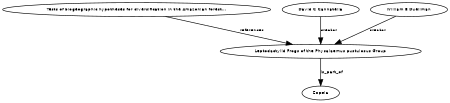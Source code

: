 digraph G {
size="3,3";
node [fontsize=7, fontname="Helvetica"];
edge [fontsize=7, fontname="Helvetica"];
node0 [label="Leptodactylid Frogs of the Physalaemus pustulosus Group", width=0.27433100247,height=0.27433100247];
node1 [label="Tests of biogeographic hypotheses for diversification in the Amazonian forest...", width=0.27433100247,height=0.27433100247];
node2 [label="David C Cannatella", width=0.27433100247,height=0.27433100247];
node3 [label="William E Duellman", width=0.27433100247,height=0.27433100247];
node4 [label="Copeia", width=0.27433100247,height=0.27433100247];
node1 -> node0 [label="references"];
node2 -> node0 [label="creator"];
node3 -> node0 [label="creator"];
node0 -> node4 [label="is_part_of"];
}

